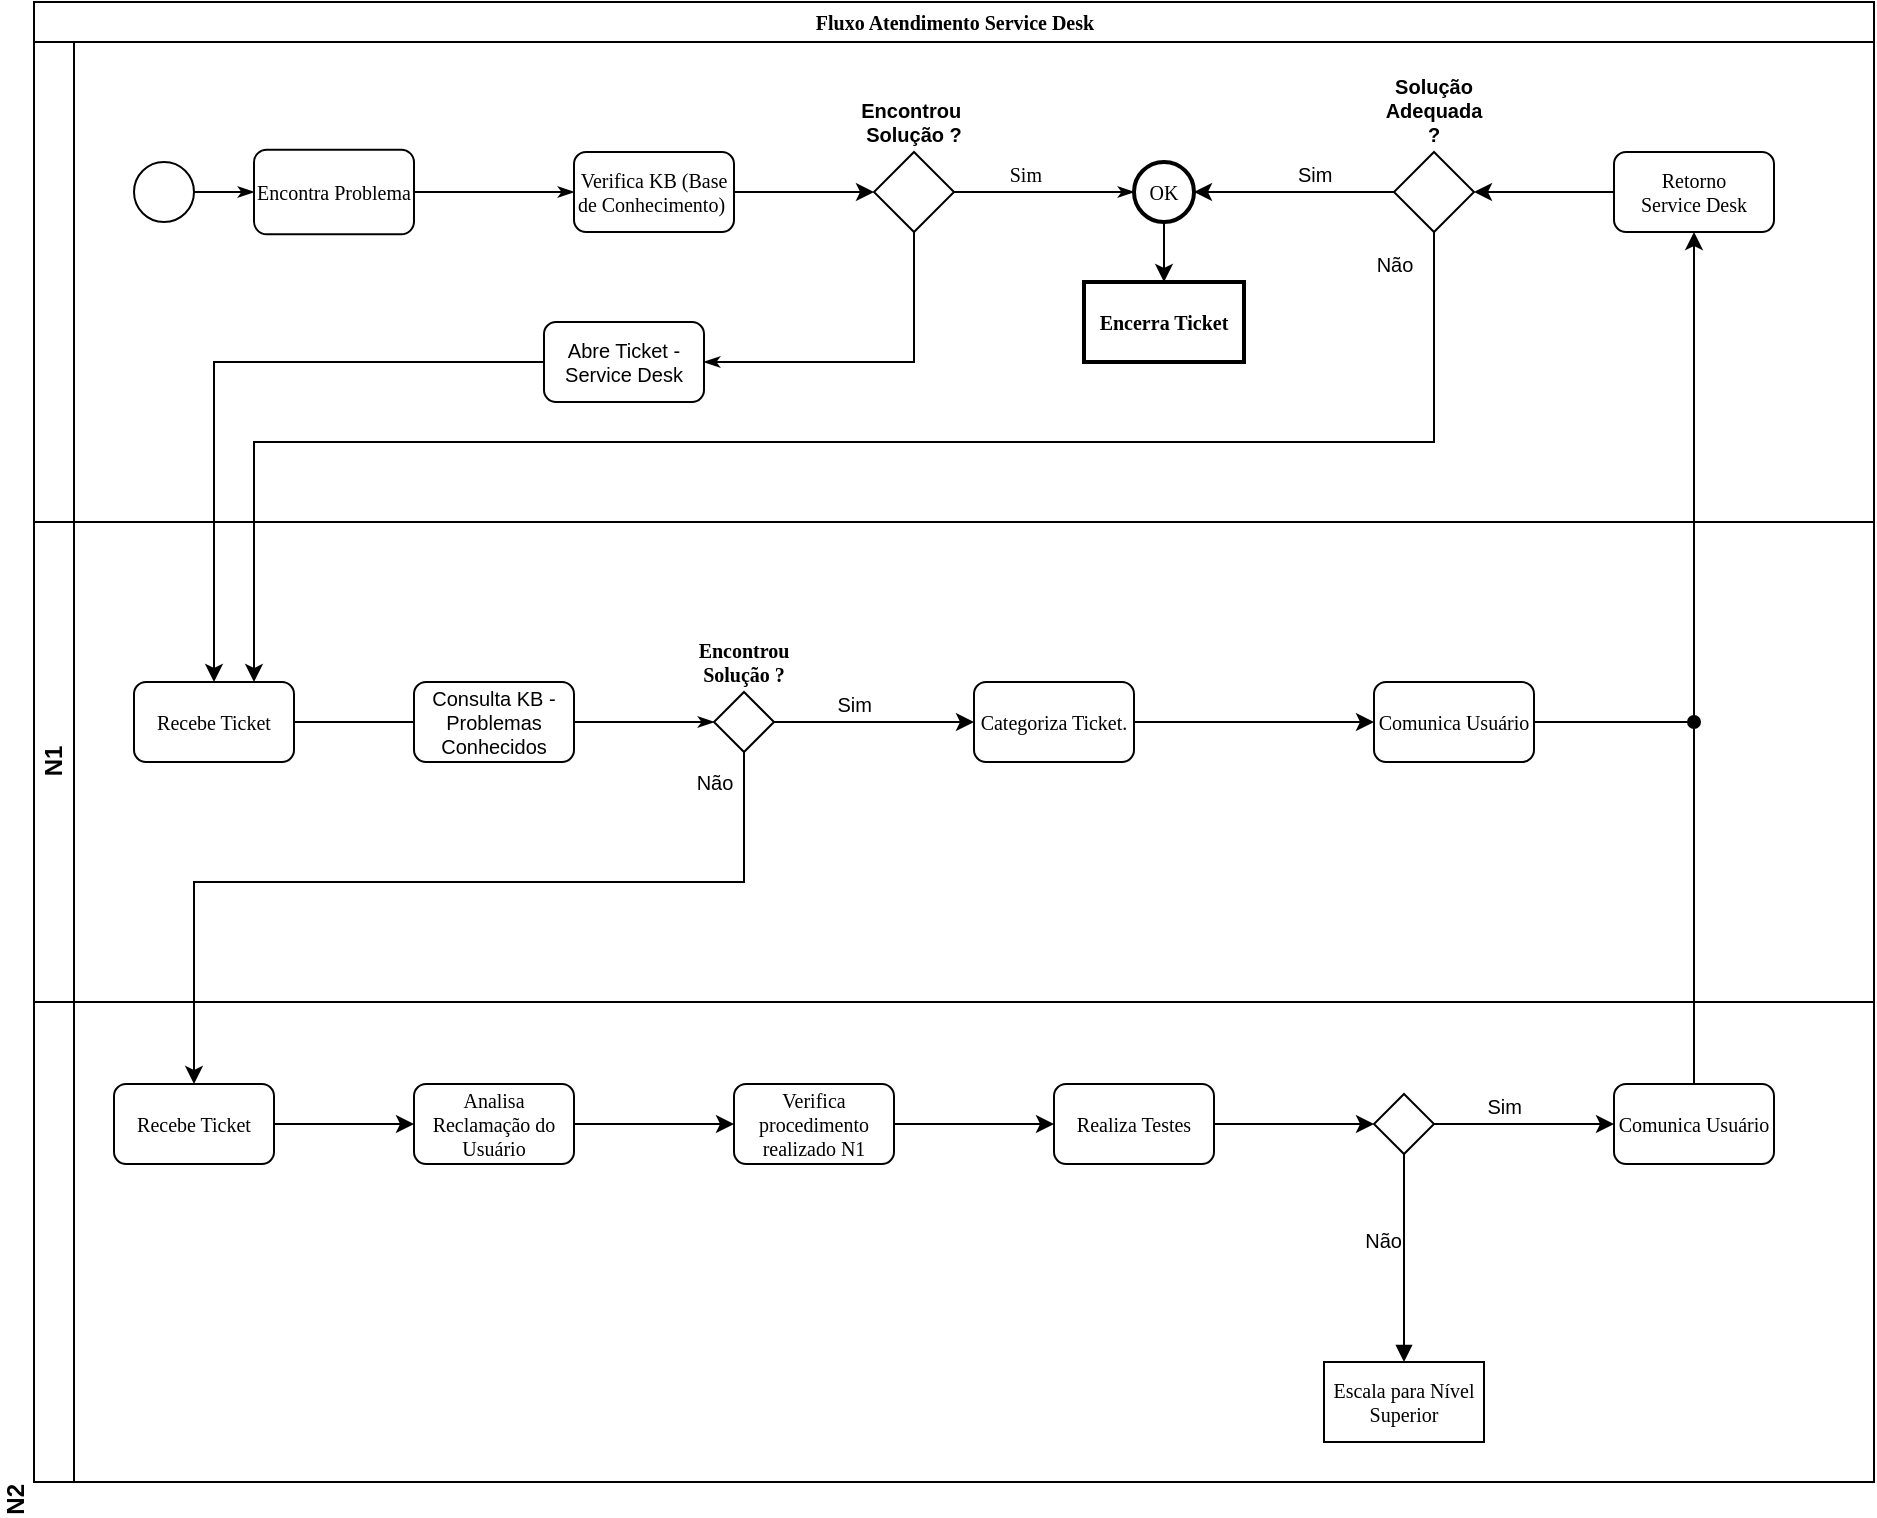 <mxfile>
    <diagram name="Page-1" id="c7488fd3-1785-93aa-aadb-54a6760d102a">
        <mxGraphModel dx="820" dy="488" grid="1" gridSize="10" guides="1" tooltips="1" connect="1" arrows="1" fold="1" page="1" pageScale="1" pageWidth="1100" pageHeight="850" background="none" math="0" shadow="0">
            <root>
                <mxCell id="0"/>
                <mxCell id="1" parent="0"/>
                <mxCell id="2b4e8129b02d487f-1" value="Fluxo Atendimento Service Desk" style="swimlane;html=1;childLayout=stackLayout;horizontal=1;startSize=20;horizontalStack=0;rounded=0;shadow=0;labelBackgroundColor=none;strokeWidth=1;fontFamily=Verdana;fontSize=10;align=center;" parent="1" vertex="1">
                    <mxGeometry x="90" y="80" width="920" height="740" as="geometry"/>
                </mxCell>
                <mxCell id="2b4e8129b02d487f-2" value="Usuário" style="swimlane;html=1;startSize=20;horizontal=0;fontColor=#FFFFFF;" parent="2b4e8129b02d487f-1" vertex="1">
                    <mxGeometry y="20" width="920" height="240" as="geometry">
                        <mxRectangle y="20" width="680" height="20" as="alternateBounds"/>
                    </mxGeometry>
                </mxCell>
                <mxCell id="2b4e8129b02d487f-18" style="edgeStyle=orthogonalEdgeStyle;rounded=0;html=1;labelBackgroundColor=none;startArrow=none;startFill=0;startSize=5;endArrow=classicThin;endFill=1;endSize=5;jettySize=auto;orthogonalLoop=1;strokeWidth=1;fontFamily=Verdana;fontSize=10;" parent="2b4e8129b02d487f-2" source="2b4e8129b02d487f-5" target="2b4e8129b02d487f-6" edge="1">
                    <mxGeometry relative="1" as="geometry"/>
                </mxCell>
                <mxCell id="2b4e8129b02d487f-5" value="" style="ellipse;whiteSpace=wrap;html=1;rounded=0;shadow=0;labelBackgroundColor=none;strokeWidth=1;fontFamily=Verdana;fontSize=10;align=center;" parent="2b4e8129b02d487f-2" vertex="1">
                    <mxGeometry x="50" y="60" width="30" height="30" as="geometry"/>
                </mxCell>
                <mxCell id="2b4e8129b02d487f-6" value="Encontra Problema" style="rounded=1;whiteSpace=wrap;html=1;shadow=0;labelBackgroundColor=none;strokeWidth=1;fontFamily=Verdana;fontSize=10;align=center;aspect=fixed;" parent="2b4e8129b02d487f-2" vertex="1">
                    <mxGeometry x="110" y="53.85" width="80" height="42.3" as="geometry"/>
                </mxCell>
                <mxCell id="2b4e8129b02d487f-20" value="Sim" style="edgeStyle=orthogonalEdgeStyle;rounded=0;html=1;labelBackgroundColor=none;startArrow=none;startFill=0;startSize=5;endArrow=classicThin;endFill=1;endSize=5;jettySize=auto;orthogonalLoop=1;strokeWidth=1;fontFamily=Verdana;fontSize=10;spacingTop=0;spacingBottom=0;labelBorderColor=none;labelPosition=left;verticalLabelPosition=top;align=right;verticalAlign=bottom;" parent="2b4e8129b02d487f-2" source="xkUjx0h_O5jFEAEdqRdE-6" target="2b4e8129b02d487f-8" edge="1">
                    <mxGeometry relative="1" as="geometry"/>
                </mxCell>
                <mxCell id="xkUjx0h_O5jFEAEdqRdE-9" style="edgeStyle=orthogonalEdgeStyle;rounded=0;orthogonalLoop=1;jettySize=auto;html=1;entryX=0;entryY=0.5;entryDx=0;entryDy=0;labelBorderColor=none;fontSize=10;" parent="2b4e8129b02d487f-2" source="2b4e8129b02d487f-7" target="xkUjx0h_O5jFEAEdqRdE-6" edge="1">
                    <mxGeometry relative="1" as="geometry"/>
                </mxCell>
                <mxCell id="2b4e8129b02d487f-7" value="Verifica KB (Base de Conhecimento)&amp;nbsp;" style="rounded=1;whiteSpace=wrap;html=1;shadow=0;labelBackgroundColor=none;strokeWidth=1;fontFamily=Verdana;fontSize=10;align=center;" parent="2b4e8129b02d487f-2" vertex="1">
                    <mxGeometry x="270" y="55.0" width="80" height="40" as="geometry"/>
                </mxCell>
                <mxCell id="2b4e8129b02d487f-8" value="OK" style="ellipse;whiteSpace=wrap;html=1;rounded=0;shadow=0;labelBackgroundColor=none;strokeWidth=2;fontFamily=Verdana;fontSize=10;align=center;" parent="2b4e8129b02d487f-2" vertex="1">
                    <mxGeometry x="550" y="60" width="30" height="30" as="geometry"/>
                </mxCell>
                <mxCell id="2b4e8129b02d487f-24" style="edgeStyle=orthogonalEdgeStyle;rounded=0;html=1;labelBackgroundColor=none;startArrow=none;startFill=0;startSize=5;endArrow=classicThin;endFill=1;endSize=5;jettySize=auto;orthogonalLoop=1;strokeWidth=1;fontFamily=Verdana;fontSize=10;entryX=0;entryY=0.5;entryDx=0;entryDy=0;" parent="2b4e8129b02d487f-2" source="2b4e8129b02d487f-6" target="2b4e8129b02d487f-7" edge="1">
                    <mxGeometry relative="1" as="geometry"/>
                </mxCell>
                <mxCell id="xkUjx0h_O5jFEAEdqRdE-29" style="edgeStyle=orthogonalEdgeStyle;rounded=0;orthogonalLoop=1;jettySize=auto;html=1;labelBorderColor=none;fontSize=10;" parent="2b4e8129b02d487f-2" source="xkUjx0h_O5jFEAEdqRdE-4" target="xkUjx0h_O5jFEAEdqRdE-28" edge="1">
                    <mxGeometry relative="1" as="geometry"/>
                </mxCell>
                <mxCell id="xkUjx0h_O5jFEAEdqRdE-4" value="&lt;font style=&quot;font-size: 10px;&quot;&gt;Retorno &lt;br style=&quot;font-size: 10px;&quot;&gt;Service Desk&lt;/font&gt;" style="rounded=1;whiteSpace=wrap;html=1;shadow=0;labelBackgroundColor=none;strokeWidth=1;fontFamily=Verdana;fontSize=10;align=center;" parent="2b4e8129b02d487f-2" vertex="1">
                    <mxGeometry x="790" y="55.0" width="80" height="40" as="geometry"/>
                </mxCell>
                <mxCell id="xkUjx0h_O5jFEAEdqRdE-6" value="Encontrou&amp;nbsp; Solução ?" style="rhombus;whiteSpace=wrap;html=1;fontSize=10;aspect=fixed;labelPosition=center;verticalLabelPosition=top;align=center;verticalAlign=bottom;fontStyle=1" parent="2b4e8129b02d487f-2" vertex="1">
                    <mxGeometry x="420" y="55" width="40" height="40" as="geometry"/>
                </mxCell>
                <mxCell id="xkUjx0h_O5jFEAEdqRdE-23" value="Abre Ticket - Service Desk" style="rounded=1;whiteSpace=wrap;html=1;fontSize=10;" parent="2b4e8129b02d487f-2" vertex="1">
                    <mxGeometry x="255" y="140" width="80" height="40" as="geometry"/>
                </mxCell>
                <mxCell id="2b4e8129b02d487f-25" value="&lt;span style=&quot;font-size: 10px;&quot;&gt;Não&lt;/span&gt;" style="edgeStyle=orthogonalEdgeStyle;rounded=0;html=1;labelBackgroundColor=none;startArrow=none;startFill=0;startSize=5;endArrow=classicThin;endFill=1;endSize=5;jettySize=auto;orthogonalLoop=1;strokeWidth=1;fontFamily=Verdana;fontSize=10;exitX=0.5;exitY=1;exitDx=0;exitDy=0;labelBorderColor=none;labelPosition=left;verticalLabelPosition=top;align=right;verticalAlign=bottom;entryX=1;entryY=0.5;entryDx=0;entryDy=0;fontColor=#FFFFFF;" parent="2b4e8129b02d487f-2" source="xkUjx0h_O5jFEAEdqRdE-6" target="xkUjx0h_O5jFEAEdqRdE-23" edge="1">
                    <mxGeometry x="-0.936" y="-15" relative="1" as="geometry">
                        <mxPoint as="offset"/>
                        <mxPoint x="90" y="170" as="targetPoint"/>
                        <Array as="points">
                            <mxPoint x="440" y="160"/>
                        </Array>
                    </mxGeometry>
                </mxCell>
                <mxCell id="xkUjx0h_O5jFEAEdqRdE-30" value="Sim" style="edgeStyle=orthogonalEdgeStyle;rounded=0;orthogonalLoop=1;jettySize=auto;html=1;entryX=1;entryY=0.5;entryDx=0;entryDy=0;labelBorderColor=none;fontSize=10;labelPosition=right;verticalLabelPosition=top;align=left;verticalAlign=bottom;" parent="2b4e8129b02d487f-2" source="xkUjx0h_O5jFEAEdqRdE-28" target="2b4e8129b02d487f-8" edge="1">
                    <mxGeometry relative="1" as="geometry"/>
                </mxCell>
                <mxCell id="xkUjx0h_O5jFEAEdqRdE-28" value="Solução Adequada ?" style="rhombus;whiteSpace=wrap;html=1;fontSize=10;aspect=fixed;labelPosition=center;verticalLabelPosition=top;align=center;verticalAlign=bottom;fontStyle=1" parent="2b4e8129b02d487f-2" vertex="1">
                    <mxGeometry x="680" y="55" width="40" height="40" as="geometry"/>
                </mxCell>
                <mxCell id="xkUjx0h_O5jFEAEdqRdE-32" value="Encerra Ticket" style="whiteSpace=wrap;html=1;fontSize=10;fontFamily=Verdana;rounded=0;shadow=0;labelBackgroundColor=none;strokeWidth=2;fontStyle=1" parent="2b4e8129b02d487f-2" vertex="1">
                    <mxGeometry x="525" y="120" width="80" height="40" as="geometry"/>
                </mxCell>
                <mxCell id="xkUjx0h_O5jFEAEdqRdE-33" value="" style="edgeStyle=orthogonalEdgeStyle;rounded=0;orthogonalLoop=1;jettySize=auto;html=1;labelBorderColor=none;fontSize=10;" parent="2b4e8129b02d487f-2" source="2b4e8129b02d487f-8" target="xkUjx0h_O5jFEAEdqRdE-32" edge="1">
                    <mxGeometry relative="1" as="geometry"/>
                </mxCell>
                <mxCell id="2b4e8129b02d487f-3" value="N1" style="swimlane;html=1;startSize=20;horizontal=0;spacing=0;labelPosition=center;verticalLabelPosition=middle;align=center;verticalAlign=middle;" parent="2b4e8129b02d487f-1" vertex="1">
                    <mxGeometry y="260" width="920" height="240" as="geometry"/>
                </mxCell>
                <mxCell id="2b4e8129b02d487f-26" style="edgeStyle=orthogonalEdgeStyle;rounded=0;html=1;labelBackgroundColor=none;startArrow=none;startFill=0;startSize=5;endArrow=classicThin;endFill=1;endSize=5;jettySize=auto;orthogonalLoop=1;strokeWidth=1;fontFamily=Verdana;fontSize=10;" parent="2b4e8129b02d487f-3" source="xkUjx0h_O5jFEAEdqRdE-1" target="2b4e8129b02d487f-13" edge="1">
                    <mxGeometry relative="1" as="geometry"/>
                </mxCell>
                <mxCell id="2b4e8129b02d487f-12" value="Recebe Ticket" style="rounded=1;whiteSpace=wrap;html=1;shadow=0;labelBackgroundColor=none;strokeWidth=1;fontFamily=Verdana;fontSize=10;align=center;" parent="2b4e8129b02d487f-3" vertex="1">
                    <mxGeometry x="50" y="80" width="80" height="40" as="geometry"/>
                </mxCell>
                <mxCell id="2b4e8129b02d487f-13" value="Encontrou Solução ?" style="strokeWidth=1;html=1;shape=mxgraph.flowchart.decision;whiteSpace=wrap;rounded=1;shadow=0;labelBackgroundColor=none;fontFamily=Verdana;fontSize=10;align=center;labelPosition=center;verticalLabelPosition=top;verticalAlign=middle;fontStyle=1" parent="2b4e8129b02d487f-3" vertex="1">
                    <mxGeometry x="340" y="85.0" width="30" height="30" as="geometry"/>
                </mxCell>
                <mxCell id="xkUjx0h_O5jFEAEdqRdE-1" value="Consulta KB - Problemas Conhecidos" style="rounded=1;whiteSpace=wrap;html=1;fontSize=10;" parent="2b4e8129b02d487f-3" vertex="1">
                    <mxGeometry x="190" y="80" width="80" height="40" as="geometry"/>
                </mxCell>
                <mxCell id="xkUjx0h_O5jFEAEdqRdE-2" value="" style="edgeStyle=orthogonalEdgeStyle;rounded=0;html=1;labelBackgroundColor=none;startArrow=none;startFill=0;startSize=5;endArrow=none;endFill=1;endSize=5;jettySize=auto;orthogonalLoop=1;strokeWidth=1;fontFamily=Verdana;fontSize=10;" parent="2b4e8129b02d487f-3" source="2b4e8129b02d487f-12" target="xkUjx0h_O5jFEAEdqRdE-1" edge="1">
                    <mxGeometry relative="1" as="geometry">
                        <mxPoint x="308.0" y="338.5" as="sourcePoint"/>
                        <mxPoint x="508" y="338.5" as="targetPoint"/>
                    </mxGeometry>
                </mxCell>
                <mxCell id="xkUjx0h_O5jFEAEdqRdE-15" value="&lt;font style=&quot;font-size: 10px;&quot;&gt;Comunica Usuário&lt;br style=&quot;font-size: 10px;&quot;&gt;&lt;/font&gt;" style="whiteSpace=wrap;html=1;fontSize=10;fontFamily=Verdana;strokeWidth=1;rounded=1;shadow=0;labelBackgroundColor=none;" parent="2b4e8129b02d487f-3" vertex="1">
                    <mxGeometry x="670" y="80" width="80" height="40" as="geometry"/>
                </mxCell>
                <mxCell id="xkUjx0h_O5jFEAEdqRdE-13" value="&lt;font style=&quot;font-size: 10px;&quot;&gt;Categoriza Ticket.&lt;/font&gt;" style="whiteSpace=wrap;html=1;fontSize=10;fontFamily=Verdana;strokeWidth=1;rounded=1;shadow=0;labelBackgroundColor=none;" parent="2b4e8129b02d487f-3" vertex="1">
                    <mxGeometry x="470" y="80" width="80" height="40" as="geometry"/>
                </mxCell>
                <mxCell id="xkUjx0h_O5jFEAEdqRdE-14" value="Sim" style="edgeStyle=orthogonalEdgeStyle;rounded=0;orthogonalLoop=1;jettySize=auto;html=1;labelBorderColor=none;fontSize=10;labelPosition=left;verticalLabelPosition=top;align=right;verticalAlign=bottom;" parent="2b4e8129b02d487f-3" source="2b4e8129b02d487f-13" target="xkUjx0h_O5jFEAEdqRdE-13" edge="1">
                    <mxGeometry relative="1" as="geometry"/>
                </mxCell>
                <mxCell id="xkUjx0h_O5jFEAEdqRdE-16" value="" style="edgeStyle=orthogonalEdgeStyle;rounded=0;orthogonalLoop=1;jettySize=auto;html=1;labelBorderColor=none;fontSize=10;" parent="2b4e8129b02d487f-3" source="xkUjx0h_O5jFEAEdqRdE-13" target="xkUjx0h_O5jFEAEdqRdE-15" edge="1">
                    <mxGeometry relative="1" as="geometry"/>
                </mxCell>
                <mxCell id="2b4e8129b02d487f-4" value="N2" style="swimlane;html=1;startSize=20;horizontal=0;verticalAlign=bottom;labelPosition=left;verticalLabelPosition=top;align=right;" parent="2b4e8129b02d487f-1" vertex="1">
                    <mxGeometry y="500" width="920" height="240" as="geometry"/>
                </mxCell>
                <mxCell id="xkUjx0h_O5jFEAEdqRdE-34" value="&lt;font style=&quot;font-size: 10px;&quot;&gt;Recebe Ticket&lt;/font&gt;" style="whiteSpace=wrap;html=1;fontSize=10;fontFamily=Verdana;verticalAlign=middle;strokeWidth=1;rounded=1;shadow=0;labelBackgroundColor=none;" parent="2b4e8129b02d487f-4" vertex="1">
                    <mxGeometry x="40" y="41.0" width="80" height="40" as="geometry"/>
                </mxCell>
                <mxCell id="3" value="&lt;font style=&quot;font-size: 10px&quot;&gt;Analisa Reclamação do Usuário&lt;/font&gt;" style="whiteSpace=wrap;html=1;fontSize=10;fontFamily=Verdana;verticalAlign=middle;strokeWidth=1;rounded=1;shadow=0;labelBackgroundColor=none;" vertex="1" parent="2b4e8129b02d487f-4">
                    <mxGeometry x="190" y="41.0" width="80" height="40" as="geometry"/>
                </mxCell>
                <mxCell id="4" value="" style="edgeStyle=none;html=1;" edge="1" parent="2b4e8129b02d487f-4" source="xkUjx0h_O5jFEAEdqRdE-34" target="3">
                    <mxGeometry relative="1" as="geometry"/>
                </mxCell>
                <mxCell id="7" value="&lt;font style=&quot;font-size: 10px&quot;&gt;Realiza Testes&lt;br&gt;&lt;/font&gt;" style="whiteSpace=wrap;html=1;fontSize=10;fontFamily=Verdana;verticalAlign=middle;strokeWidth=1;rounded=1;shadow=0;labelBackgroundColor=none;" vertex="1" parent="2b4e8129b02d487f-4">
                    <mxGeometry x="510" y="41.0" width="80" height="40" as="geometry"/>
                </mxCell>
                <mxCell id="9" value="" style="rhombus;whiteSpace=wrap;html=1;fontSize=10;fontFamily=Verdana;strokeWidth=1;rounded=0;shadow=0;labelBackgroundColor=none;" vertex="1" parent="2b4e8129b02d487f-4">
                    <mxGeometry x="670" y="46" width="30" height="30" as="geometry"/>
                </mxCell>
                <mxCell id="10" value="" style="edgeStyle=none;html=1;" edge="1" parent="2b4e8129b02d487f-4" source="7" target="9">
                    <mxGeometry relative="1" as="geometry"/>
                </mxCell>
                <mxCell id="11" value="Comunica Usuário" style="whiteSpace=wrap;html=1;fontSize=10;fontFamily=Verdana;strokeWidth=1;rounded=1;shadow=0;labelBackgroundColor=none;" vertex="1" parent="2b4e8129b02d487f-4">
                    <mxGeometry x="790" y="41" width="80" height="40" as="geometry"/>
                </mxCell>
                <mxCell id="12" value="Sim" style="edgeStyle=none;html=1;verticalAlign=bottom;labelPosition=left;verticalLabelPosition=top;align=right;fontSize=10;" edge="1" parent="2b4e8129b02d487f-4" source="9" target="11">
                    <mxGeometry relative="1" as="geometry"/>
                </mxCell>
                <mxCell id="16" value="Escala para Nível Superior" style="whiteSpace=wrap;html=1;fontSize=10;fontFamily=Verdana;strokeWidth=1;rounded=0;shadow=0;labelBackgroundColor=none;" vertex="1" parent="2b4e8129b02d487f-4">
                    <mxGeometry x="645" y="180" width="80" height="40" as="geometry"/>
                </mxCell>
                <mxCell id="17" value="Não" style="edgeStyle=none;html=1;endArrow=block;endFill=1;strokeColor=default;labelPosition=left;verticalLabelPosition=top;align=right;verticalAlign=bottom;fontSize=10;" edge="1" parent="2b4e8129b02d487f-4" source="9" target="16">
                    <mxGeometry relative="1" as="geometry"/>
                </mxCell>
                <mxCell id="xkUjx0h_O5jFEAEdqRdE-17" style="edgeStyle=orthogonalEdgeStyle;rounded=0;orthogonalLoop=1;jettySize=auto;html=1;entryX=0.5;entryY=1;entryDx=0;entryDy=0;labelBorderColor=none;fontSize=10;" parent="2b4e8129b02d487f-1" source="xkUjx0h_O5jFEAEdqRdE-15" target="xkUjx0h_O5jFEAEdqRdE-4" edge="1">
                    <mxGeometry relative="1" as="geometry"/>
                </mxCell>
                <mxCell id="xkUjx0h_O5jFEAEdqRdE-24" style="edgeStyle=orthogonalEdgeStyle;rounded=0;orthogonalLoop=1;jettySize=auto;html=1;entryX=0.5;entryY=0;entryDx=0;entryDy=0;labelBorderColor=none;fontSize=10;" parent="2b4e8129b02d487f-1" source="xkUjx0h_O5jFEAEdqRdE-23" target="2b4e8129b02d487f-12" edge="1">
                    <mxGeometry relative="1" as="geometry"/>
                </mxCell>
                <mxCell id="xkUjx0h_O5jFEAEdqRdE-31" value="Não" style="edgeStyle=orthogonalEdgeStyle;rounded=0;orthogonalLoop=1;jettySize=auto;html=1;entryX=0.75;entryY=0;entryDx=0;entryDy=0;labelBorderColor=none;fontSize=10;exitX=0.5;exitY=1;exitDx=0;exitDy=0;labelPosition=center;verticalLabelPosition=middle;align=center;verticalAlign=middle;" parent="2b4e8129b02d487f-1" source="xkUjx0h_O5jFEAEdqRdE-28" target="2b4e8129b02d487f-12" edge="1">
                    <mxGeometry x="-0.962" y="-20" relative="1" as="geometry">
                        <Array as="points">
                            <mxPoint x="700" y="220"/>
                            <mxPoint x="110" y="220"/>
                        </Array>
                        <mxPoint as="offset"/>
                    </mxGeometry>
                </mxCell>
                <mxCell id="xkUjx0h_O5jFEAEdqRdE-35" value="Não" style="edgeStyle=orthogonalEdgeStyle;rounded=0;orthogonalLoop=1;jettySize=auto;html=1;labelBorderColor=none;fontSize=10;" parent="2b4e8129b02d487f-1" source="2b4e8129b02d487f-13" target="xkUjx0h_O5jFEAEdqRdE-34" edge="1">
                    <mxGeometry x="-0.931" y="-15" relative="1" as="geometry">
                        <Array as="points">
                            <mxPoint x="355" y="440"/>
                            <mxPoint x="80" y="440"/>
                        </Array>
                        <mxPoint as="offset"/>
                    </mxGeometry>
                </mxCell>
                <mxCell id="8" value="" style="edgeStyle=none;html=1;" edge="1" parent="1" source="5" target="7">
                    <mxGeometry relative="1" as="geometry"/>
                </mxCell>
                <mxCell id="5" value="&lt;font style=&quot;font-size: 10px&quot;&gt;Verifica procedimento realizado N1&lt;/font&gt;" style="whiteSpace=wrap;html=1;fontSize=10;fontFamily=Verdana;verticalAlign=middle;strokeWidth=1;rounded=1;shadow=0;labelBackgroundColor=none;" vertex="1" parent="1">
                    <mxGeometry x="440" y="621.0" width="80" height="40" as="geometry"/>
                </mxCell>
                <mxCell id="6" value="" style="edgeStyle=none;html=1;" edge="1" parent="1" source="3" target="5">
                    <mxGeometry relative="1" as="geometry"/>
                </mxCell>
                <mxCell id="14" style="edgeStyle=none;html=1;strokeColor=default;endArrow=oval;endFill=1;" edge="1" parent="1" source="11">
                    <mxGeometry relative="1" as="geometry">
                        <mxPoint x="920" y="440" as="targetPoint"/>
                    </mxGeometry>
                </mxCell>
            </root>
        </mxGraphModel>
    </diagram>
</mxfile>